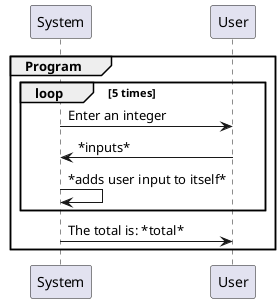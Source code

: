 @startuml
'https://plantuml.com/sequence-diagram


group Program
    loop 5 times
        System -> User: Enter an integer
        User -> System: *inputs*
        System -> System: *adds user input to itself*
    end
    System -> User : The total is: *total*
end

@enduml